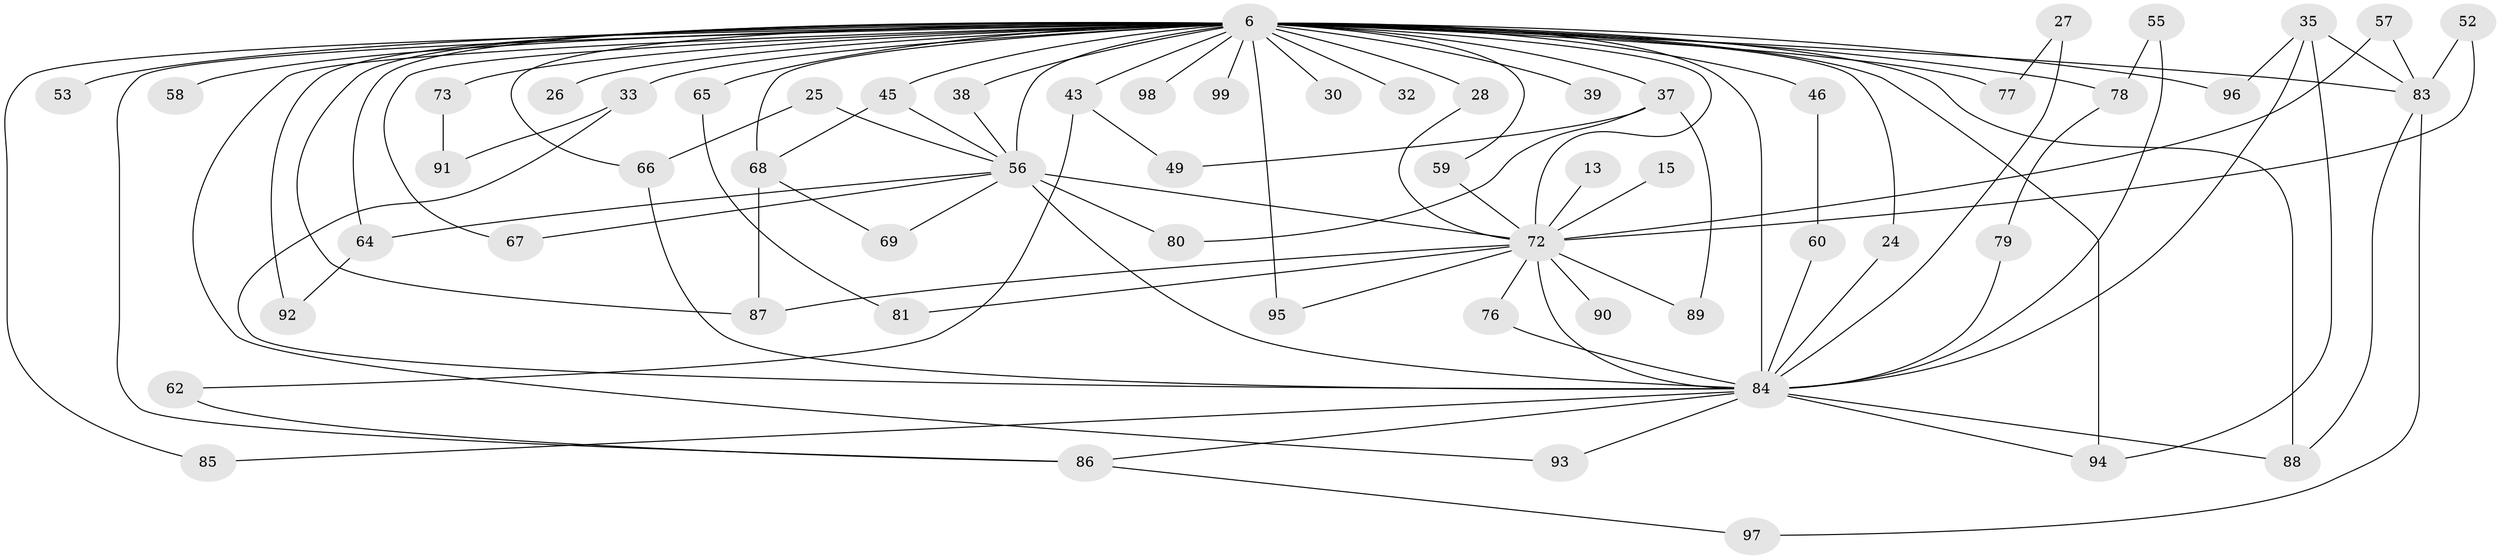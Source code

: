 // original degree distribution, {34: 0.010101010101010102, 29: 0.010101010101010102, 18: 0.020202020202020204, 30: 0.010101010101010102, 21: 0.010101010101010102, 14: 0.010101010101010102, 17: 0.010101010101010102, 19: 0.010101010101010102, 12: 0.010101010101010102, 2: 0.5555555555555556, 5: 0.050505050505050504, 3: 0.20202020202020202, 4: 0.08080808080808081, 7: 0.010101010101010102}
// Generated by graph-tools (version 1.1) at 2025/47/03/04/25 21:47:18]
// undirected, 59 vertices, 100 edges
graph export_dot {
graph [start="1"]
  node [color=gray90,style=filled];
  6 [super="+5+2"];
  13;
  15;
  24;
  25;
  26;
  27;
  28 [super="+17"];
  30;
  32;
  33;
  35;
  37;
  38;
  39;
  43 [super="+16"];
  45 [super="+23"];
  46;
  49;
  52;
  53;
  55;
  56 [super="+54+10"];
  57;
  58;
  59;
  60;
  62;
  64 [super="+50"];
  65;
  66 [super="+31"];
  67;
  68 [super="+36"];
  69;
  72 [super="+9+11"];
  73 [super="+21"];
  76;
  77 [super="+63"];
  78 [super="+44"];
  79;
  80;
  81;
  83 [super="+47+42"];
  84 [super="+4"];
  85;
  86 [super="+19"];
  87 [super="+34"];
  88 [super="+82"];
  89;
  90;
  91;
  92 [super="+40+70"];
  93;
  94 [super="+14+71"];
  95 [super="+74"];
  96;
  97;
  98 [super="+48"];
  99 [super="+75"];
  6 -- 32 [weight=2];
  6 -- 53 [weight=2];
  6 -- 58 [weight=2];
  6 -- 65 [weight=2];
  6 -- 66 [weight=2];
  6 -- 72 [weight=10];
  6 -- 86 [weight=2];
  6 -- 88;
  6 -- 92 [weight=4];
  6 -- 73 [weight=3];
  6 -- 78 [weight=3];
  6 -- 83 [weight=6];
  6 -- 85;
  6 -- 24;
  6 -- 93;
  6 -- 96;
  6 -- 33;
  6 -- 98 [weight=3];
  6 -- 99 [weight=3];
  6 -- 39 [weight=2];
  6 -- 68 [weight=5];
  6 -- 26 [weight=2];
  6 -- 28 [weight=2];
  6 -- 30 [weight=2];
  6 -- 37;
  6 -- 38;
  6 -- 43 [weight=2];
  6 -- 46 [weight=2];
  6 -- 56 [weight=10];
  6 -- 59;
  6 -- 64;
  6 -- 67;
  6 -- 77 [weight=2];
  6 -- 84 [weight=9];
  6 -- 95 [weight=2];
  6 -- 94 [weight=3];
  6 -- 87;
  6 -- 45;
  13 -- 72;
  15 -- 72 [weight=2];
  24 -- 84;
  25 -- 66;
  25 -- 56;
  27 -- 77;
  27 -- 84 [weight=2];
  28 -- 72;
  33 -- 91;
  33 -- 84;
  35 -- 96;
  35 -- 83;
  35 -- 94;
  35 -- 84;
  37 -- 49;
  37 -- 80;
  37 -- 89;
  38 -- 56;
  43 -- 49;
  43 -- 62;
  45 -- 68;
  45 -- 56;
  46 -- 60;
  52 -- 83;
  52 -- 72;
  55 -- 78;
  55 -- 84;
  56 -- 72 [weight=5];
  56 -- 67;
  56 -- 69;
  56 -- 80;
  56 -- 64;
  56 -- 84 [weight=4];
  57 -- 83;
  57 -- 72;
  59 -- 72;
  60 -- 84;
  62 -- 86;
  64 -- 92;
  65 -- 81;
  66 -- 84 [weight=2];
  68 -- 69;
  68 -- 87;
  72 -- 76;
  72 -- 81;
  72 -- 89;
  72 -- 90 [weight=2];
  72 -- 95;
  72 -- 87;
  72 -- 84 [weight=4];
  73 -- 91;
  76 -- 84;
  78 -- 79;
  79 -- 84;
  83 -- 97;
  83 -- 88;
  84 -- 85;
  84 -- 86 [weight=2];
  84 -- 88;
  84 -- 93;
  84 -- 94;
  86 -- 97;
}
